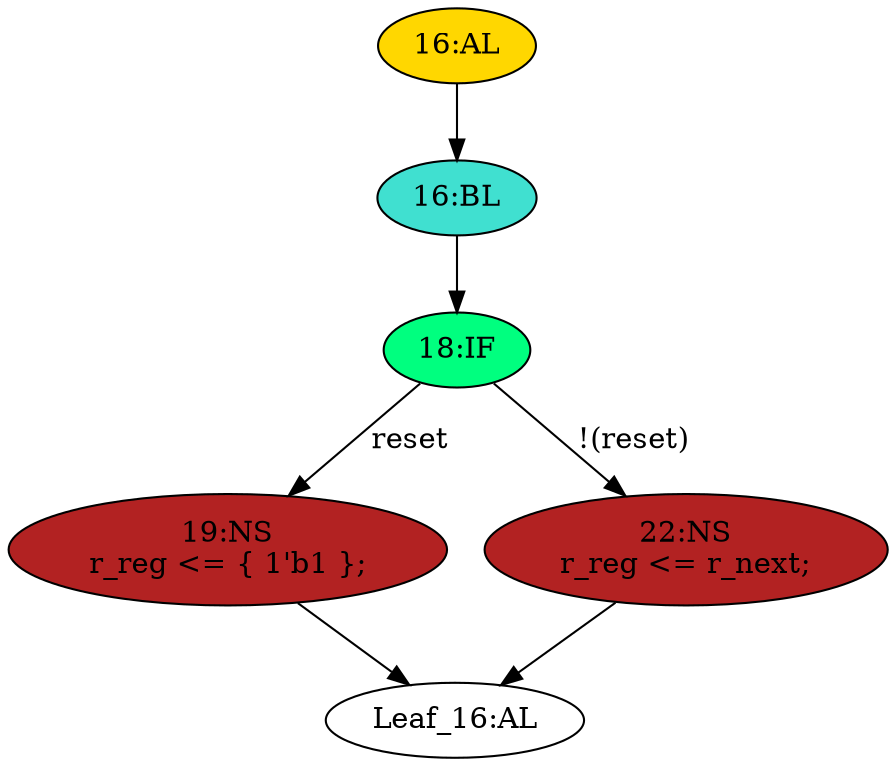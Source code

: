 strict digraph "" {
	node [label="\N"];
	"Leaf_16:AL"	[def_var="['r_reg']",
		label="Leaf_16:AL"];
	"18:IF"	[ast="<pyverilog.vparser.ast.IfStatement object at 0x7f2f7cb6dd50>",
		fillcolor=springgreen,
		label="18:IF",
		statements="[]",
		style=filled,
		typ=IfStatement];
	"19:NS"	[ast="<pyverilog.vparser.ast.NonblockingSubstitution object at 0x7f2f7cb40210>",
		fillcolor=firebrick,
		label="19:NS
r_reg <= { 1'b1 };",
		statements="[<pyverilog.vparser.ast.NonblockingSubstitution object at 0x7f2f7cb40210>]",
		style=filled,
		typ=NonblockingSubstitution];
	"18:IF" -> "19:NS"	[cond="['reset']",
		label=reset,
		lineno=18];
	"22:NS"	[ast="<pyverilog.vparser.ast.NonblockingSubstitution object at 0x7f2f7cb40050>",
		fillcolor=firebrick,
		label="22:NS
r_reg <= r_next;",
		statements="[<pyverilog.vparser.ast.NonblockingSubstitution object at 0x7f2f7cb40050>]",
		style=filled,
		typ=NonblockingSubstitution];
	"18:IF" -> "22:NS"	[cond="['reset']",
		label="!(reset)",
		lineno=18];
	"19:NS" -> "Leaf_16:AL"	[cond="[]",
		lineno=None];
	"22:NS" -> "Leaf_16:AL"	[cond="[]",
		lineno=None];
	"16:AL"	[ast="<pyverilog.vparser.ast.Always object at 0x7f2f7cb40410>",
		clk_sens=True,
		fillcolor=gold,
		label="16:AL",
		sens="['clk', 'reset']",
		statements="[]",
		style=filled,
		typ=Always,
		use_var="['reset', 'r_next']"];
	"16:BL"	[ast="<pyverilog.vparser.ast.Block object at 0x7f2f7cb40590>",
		fillcolor=turquoise,
		label="16:BL",
		statements="[]",
		style=filled,
		typ=Block];
	"16:AL" -> "16:BL"	[cond="[]",
		lineno=None];
	"16:BL" -> "18:IF"	[cond="[]",
		lineno=None];
}
